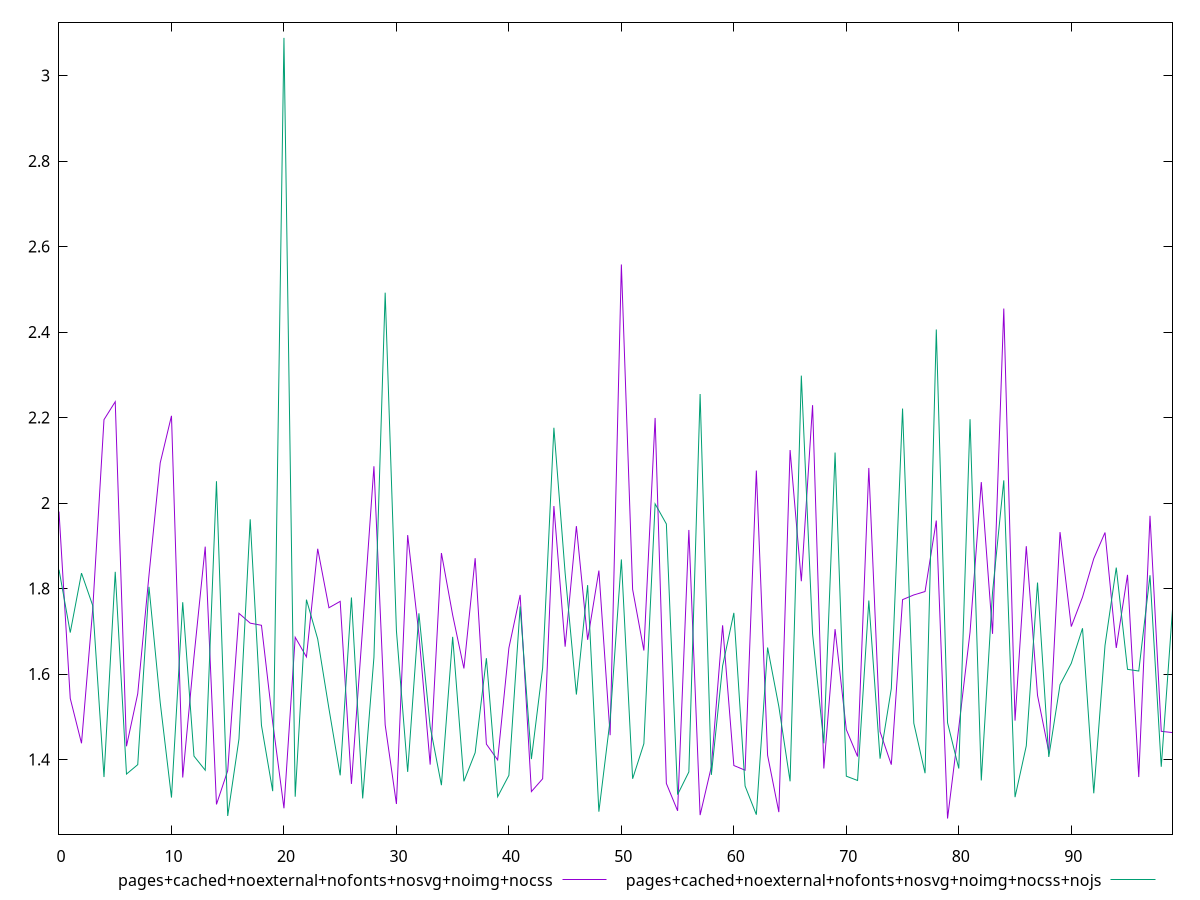 reset

$pagesCachedNoexternalNofontsNosvgNoimgNocss <<EOF
0 1.98
1 1.543
2 1.438
3 1.752
4 2.195
5 2.237
6 1.431
7 1.554
8 1.8309999999999997
9 2.094
10 2.204
11 1.3579999999999999
12 1.6400000000000001
13 1.8980000000000001
14 1.2950000000000002
15 1.374
16 1.7420000000000002
17 1.719
18 1.7139999999999997
19 1.4869999999999999
20 1.286
21 1.6860000000000002
22 1.6400000000000001
23 1.893
24 1.755
25 1.7700000000000002
26 1.343
27 1.71
28 2.086
29 1.481
30 1.296
31 1.925
32 1.693
33 1.388
34 1.883
35 1.738
36 1.613
37 1.8709999999999998
38 1.436
39 1.399
40 1.661
41 1.785
42 1.325
43 1.355
44 1.9929999999999999
45 1.6640000000000001
46 1.946
47 1.68
48 1.842
49 1.457
50 2.558
51 1.798
52 1.6549999999999998
53 2.1990000000000003
54 1.3439999999999999
55 1.28
56 1.937
57 1.27
58 1.383
59 1.7139999999999997
60 1.386
61 1.375
62 2.0759999999999996
63 1.4100000000000001
64 1.277
65 2.1239999999999997
66 1.8169999999999997
67 2.229
68 1.379
69 1.705
70 1.47
71 1.407
72 2.082
73 1.465
74 1.388
75 1.774
76 1.7850000000000001
77 1.793
78 1.959
79 1.262
80 1.475
81 1.698
82 2.0490000000000004
83 1.694
84 2.455
85 1.4909999999999999
86 1.899
87 1.55
88 1.4180000000000001
89 1.932
90 1.711
91 1.7799999999999998
92 1.87
93 1.9309999999999998
94 1.661
95 1.8319999999999999
96 1.359
97 1.97
98 1.4660000000000002
99 1.4629999999999999
EOF

$pagesCachedNoexternalNofontsNosvgNoimgNocssNojs <<EOF
0 1.8439999999999999
1 1.6969999999999998
2 1.8359999999999999
3 1.76
4 1.359
5 1.839
6 1.3659999999999999
7 1.388
8 1.8039999999999998
9 1.533
10 1.311
11 1.768
12 1.408
13 1.375
14 2.051
15 1.268
16 1.448
17 1.9619999999999997
18 1.48
19 1.3259999999999998
20 3.088
21 1.313
22 1.7740000000000002
23 1.6819999999999997
24 1.519
25 1.363
26 1.779
27 1.309
28 1.639
29 2.492
30 1.701
31 1.371
32 1.742
33 1.4769999999999999
34 1.34
35 1.687
36 1.349
37 1.4160000000000001
38 1.637
39 1.313
40 1.363
41 1.7579999999999998
42 1.401
43 1.6139999999999999
44 2.1759999999999997
45 1.8359999999999999
46 1.552
47 1.808
48 1.278
49 1.493
50 1.8679999999999999
51 1.355
52 1.4369999999999998
53 1.9980000000000002
54 1.951
55 1.318
56 1.371
57 2.255
58 1.364
59 1.6190000000000002
60 1.743
61 1.338
62 1.2710000000000001
63 1.6620000000000001
64 1.524
65 1.349
66 2.298
67 1.694
68 1.438
69 2.118
70 1.361
71 1.351
72 1.7719999999999998
73 1.4020000000000001
74 1.566
75 2.221
76 1.4849999999999999
77 1.368
78 2.406
79 1.486
80 1.379
81 2.196
82 1.351
83 1.7910000000000001
84 2.053
85 1.312
86 1.432
87 1.8139999999999998
88 1.4060000000000001
89 1.575
90 1.625
91 1.707
92 1.321
93 1.6670000000000003
94 1.849
95 1.611
96 1.607
97 1.831
98 1.383
99 1.7510000000000001
EOF

set key outside below
set xrange [0:99]
set yrange [1.22548:3.12452]
set terminal svg size 640, 500 enhanced background rgb 'white'
set output "report_00007_2020-12-11T15:55:29.892Z/server-response-time/comparison/line/12_vs_13.svg"

plot $pagesCachedNoexternalNofontsNosvgNoimgNocss title "pages+cached+noexternal+nofonts+nosvg+noimg+nocss" with line, \
     $pagesCachedNoexternalNofontsNosvgNoimgNocssNojs title "pages+cached+noexternal+nofonts+nosvg+noimg+nocss+nojs" with line

reset
